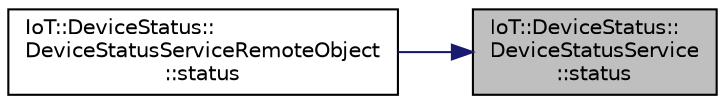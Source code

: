 digraph "IoT::DeviceStatus::DeviceStatusService::status"
{
 // LATEX_PDF_SIZE
  edge [fontname="Helvetica",fontsize="10",labelfontname="Helvetica",labelfontsize="10"];
  node [fontname="Helvetica",fontsize="10",shape=record];
  rankdir="RL";
  Node1 [label="IoT::DeviceStatus::\lDeviceStatusService\l::status",height=0.2,width=0.4,color="black", fillcolor="grey75", style="filled", fontcolor="black",tooltip="Destroys the DeviceStatusService."];
  Node1 -> Node2 [dir="back",color="midnightblue",fontsize="10",style="solid",fontname="Helvetica"];
  Node2 [label="IoT::DeviceStatus::\lDeviceStatusServiceRemoteObject\l::status",height=0.2,width=0.4,color="black", fillcolor="white", style="filled",URL="$classIoT_1_1DeviceStatus_1_1DeviceStatusServiceRemoteObject.html#acde286a792ab6365d7b11b1c78d9d19f",tooltip="Resets the device status to DEVICE_STATUS_OK and removes all messages."];
}
